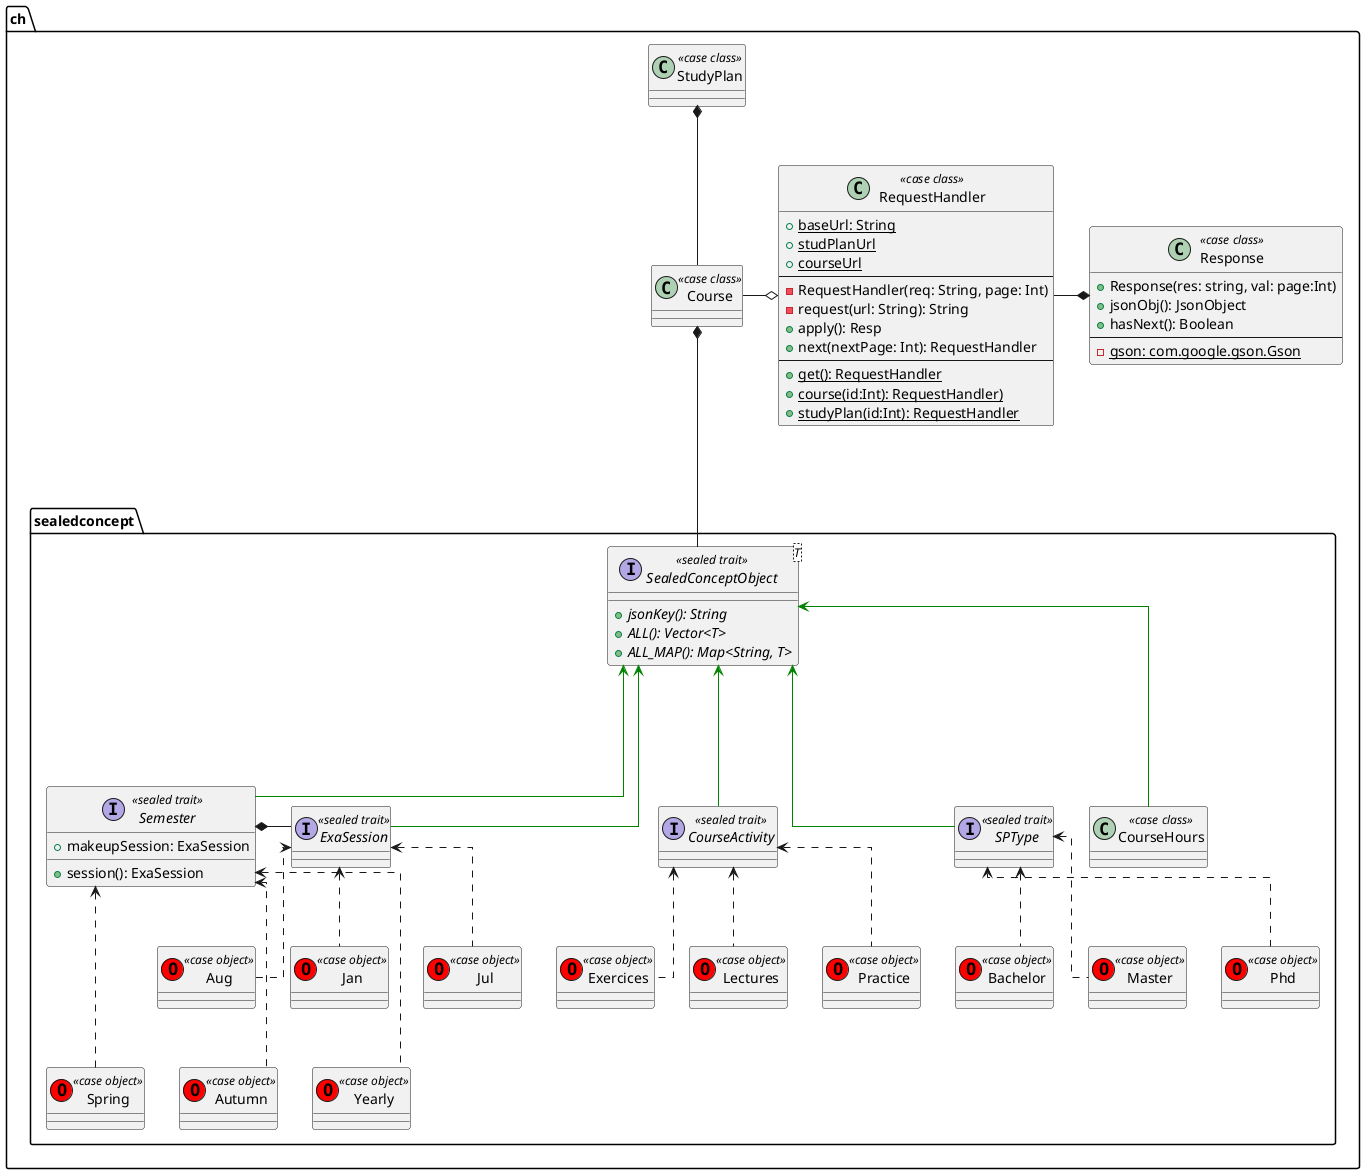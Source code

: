 @startuml
skinparam linetype ortho

package ch.sealedconcept {
  entity Aug <<(O,red) case object>>
  entity Bachelor <<(O,red) case object>>
  interface CourseActivity << sealed trait >>
  class CourseHours << case class >>
  interface ExaSession << sealed trait >>

  entity Exercices <<(O,red) case object>>

  entity Jan <<(O,red) case object>>
  entity Jul <<(O,red) case object>>

  entity Lectures <<(O,red) case object>>
  entity Master <<(O,red) case object>>
  entity Phd <<(O,red) case object>>
  entity Practice <<(O,red) case object>>
  interface SPType << sealed trait >>
  interface SealedConceptObject<T> << sealed trait >>
  interface Semester << sealed trait >>
  entity Spring <<(O,red) case object>> 
  entity Autumn <<(O,red) case object>>
  entity Yearly <<(O,red) case object>>

  interface SealedConceptObject<T> {
    + {abstract} jsonKey(): String
    + {abstract} ALL(): Vector<T>
    + {abstract} ALL_MAP(): Map<String, T>
  }

  interface Semester {
    + makeupSession: ExaSession
    + session(): ExaSession
  }

}
package ch {
  class Course    << case class >>
  class RequestHandler    << case class >> {
    + {static} baseUrl: String
    + {static} studPlanUrl
    + {static} courseUrl
    --
    - RequestHandler(req: String, page: Int)
    - request(url: String): String
    + apply(): Resp
    + next(nextPage: Int): RequestHandler
    --
    + {static} get(): RequestHandler
    + {static} course(id:Int): RequestHandler)
    + {static} studyPlan(id:Int): RequestHandler
  }
  class Response      << case class >> {
    + Response(res: string, val: page:Int)
    + jsonObj(): JsonObject
    + hasNext(): Boolean
    --
    - {static} gson: com.google.gson.Gson
  }
  class StudyPlan << case class >>
}



Jan               --[dashed]up>  ExaSession          
Aug               --[dashed]up>  ExaSession          
Jul               --[dashed]up>  ExaSession          
ExaSession        -up*  Semester
Bachelor          --[dashed]up>  SPType              
Master            --[dashed]up>  SPType              
Phd               --[dashed]up>  SPType              
Semester          --[#008200]up->  SealedConceptObject 
Spring            --[dashed]up->  Semester
Autumn            --[dashed]up->  Semester
Yearly            --[dashed]up->  Semester
ExaSession        --[#008200]up->  SealedConceptObject 
Lectures          --[dashed]up>   CourseActivity
Exercices         --[dashed]up>   CourseActivity  
Practice          --[dashed]up>   CourseActivity
SPType            --[#008200]up->  SealedConceptObject 
CourseHours       --[#008200]up->  SealedConceptObject
CourseActivity    --[#008200]up->  SealedConceptObject


SealedConceptObject --up-* Course
Course --up* StudyPlan
Course -o RequestHandler
RequestHandler -* Response



@enduml

